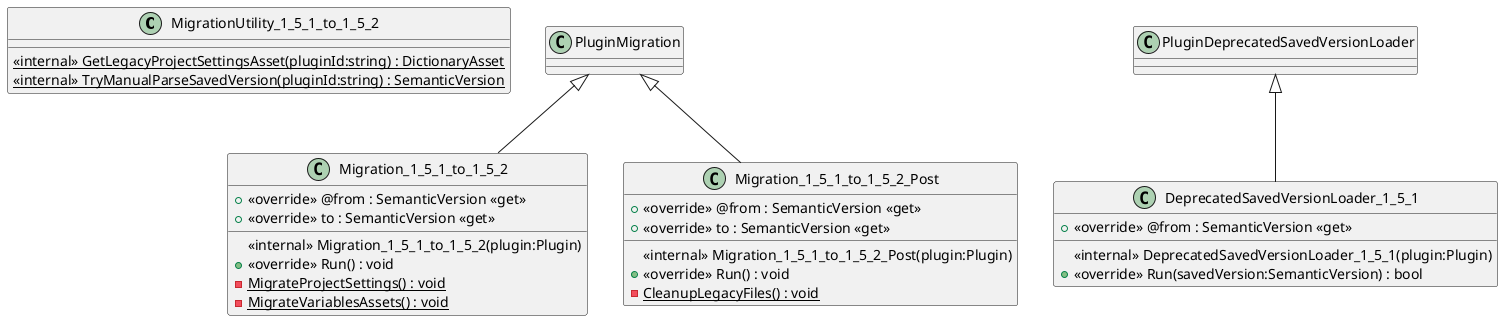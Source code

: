 @startuml
class MigrationUtility_1_5_1_to_1_5_2 {
    <<internal>> {static} GetLegacyProjectSettingsAsset(pluginId:string) : DictionaryAsset
    <<internal>> {static} TryManualParseSavedVersion(pluginId:string) : SemanticVersion
}
class Migration_1_5_1_to_1_5_2 {
    <<internal>> Migration_1_5_1_to_1_5_2(plugin:Plugin)
    + <<override>> @from : SemanticVersion <<get>>
    + <<override>> to : SemanticVersion <<get>>
    + <<override>> Run() : void
    - {static} MigrateProjectSettings() : void
    - {static} MigrateVariablesAssets() : void
}
class Migration_1_5_1_to_1_5_2_Post {
    <<internal>> Migration_1_5_1_to_1_5_2_Post(plugin:Plugin)
    + <<override>> @from : SemanticVersion <<get>>
    + <<override>> to : SemanticVersion <<get>>
    + <<override>> Run() : void
    - {static} CleanupLegacyFiles() : void
}
class DeprecatedSavedVersionLoader_1_5_1 {
    <<internal>> DeprecatedSavedVersionLoader_1_5_1(plugin:Plugin)
    + <<override>> @from : SemanticVersion <<get>>
    + <<override>> Run(savedVersion:SemanticVersion) : bool
}
PluginMigration <|-- Migration_1_5_1_to_1_5_2
PluginMigration <|-- Migration_1_5_1_to_1_5_2_Post
PluginDeprecatedSavedVersionLoader <|-- DeprecatedSavedVersionLoader_1_5_1
@enduml
